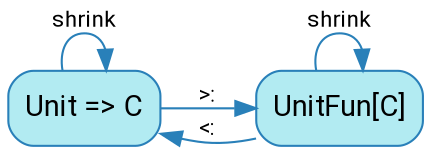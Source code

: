 digraph {
    bgcolor=transparent
    rankdir=LR
    rank=same

    // Default theme: enabled
    node[shape="rectangle" style="rounded,filled" color="#2980B9" fillcolor="#b2ebf2" fontcolor="#000000" fontname="Segoe UI,Roboto,Helvetica,Arial,sans-serif"]
    edge [color="#2980B9" fontcolor="#000000" fontname="Segoe UI,Roboto,Helvetica,Arial,sans-serif" fontsize=11 fontsize=11]

    U[label="Unit => C"]
    UF[label="UnitFun[C]"]

    U -> U[label="shrink"]
    UF -> UF[label="shrink"]
    U -> UF[label=">:"]
    UF -> U[label="<:"]
}

